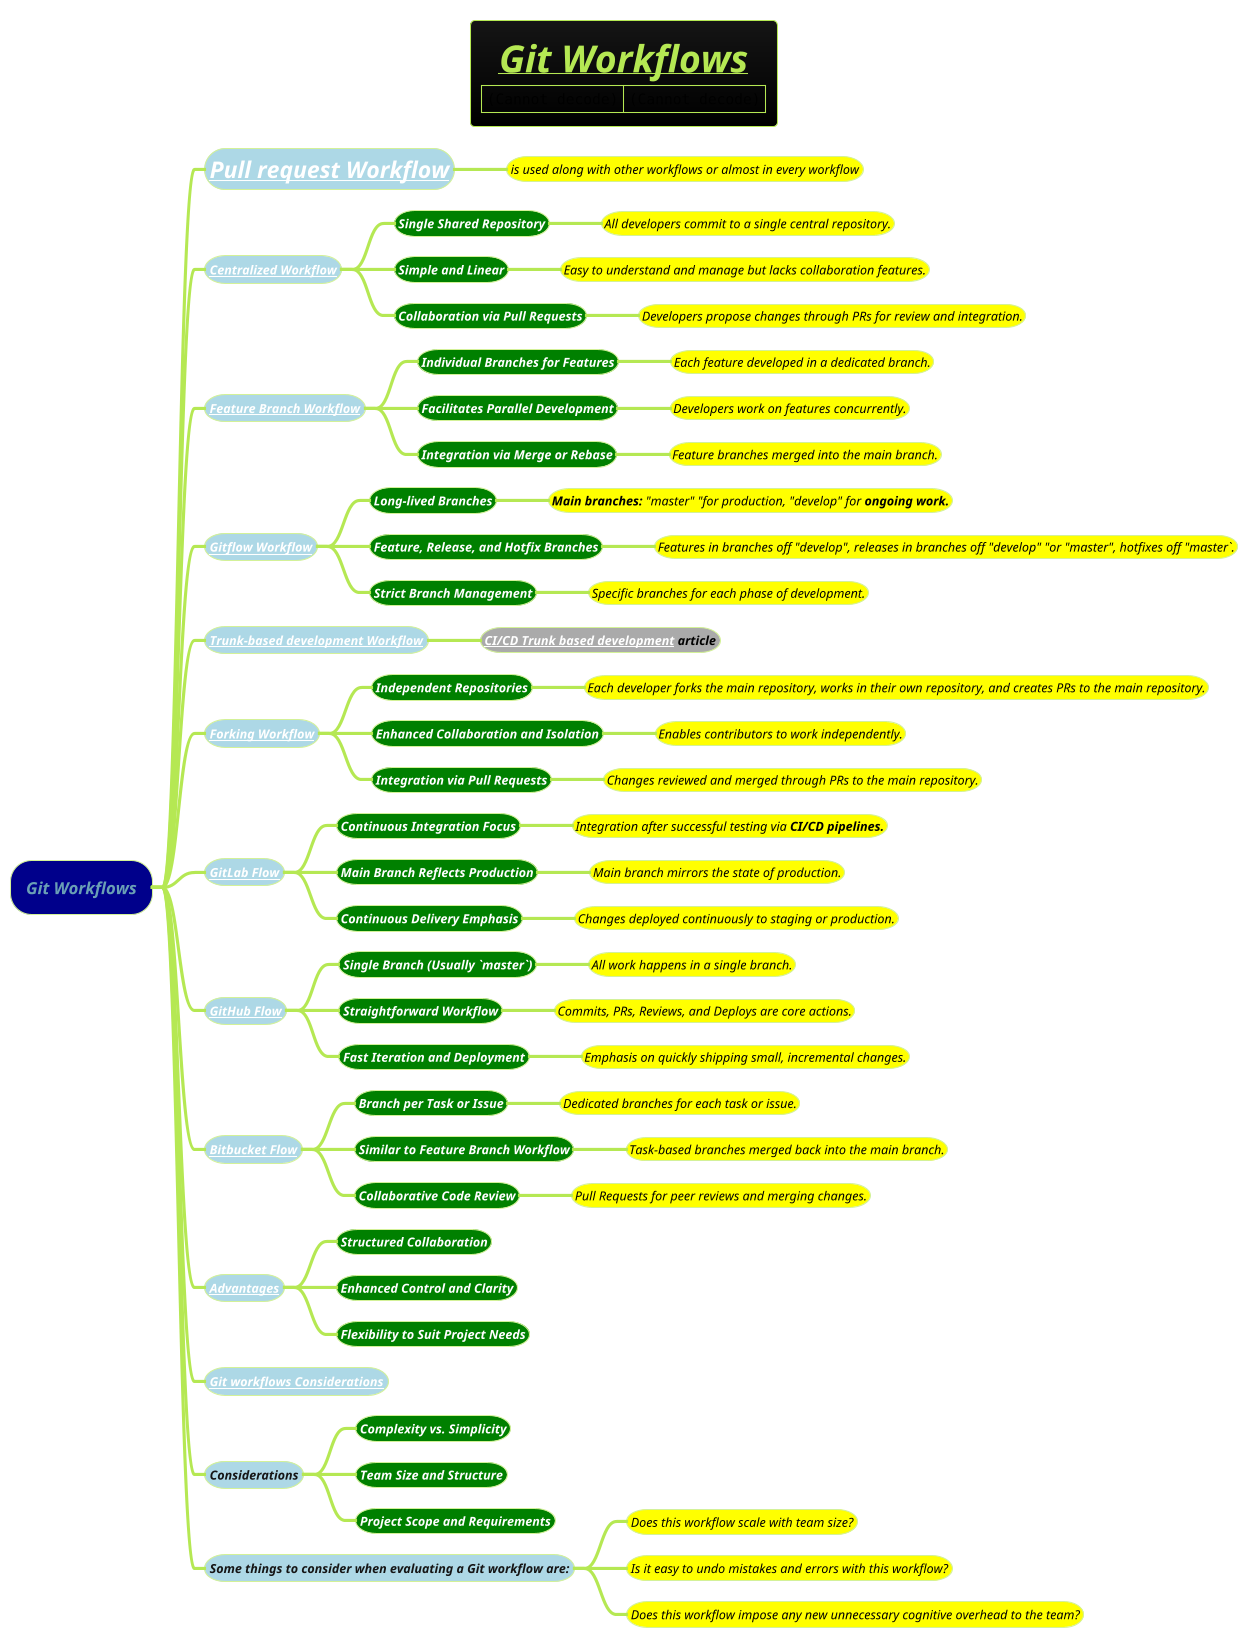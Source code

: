 @startmindmap
title =<i><b><u>Git Workflows\n|<img:images/img_10.png>|<img:images/Git.jpg{scale=.805}>|
!theme hacker

*[#darkblue] <i>Git Workflows
**[#lightblue] <i><color #blac><size:22>[[docs/3-devops/git/Pull-Request-Workflow.puml Pull request Workflow]]
***[#yellow] <i><color #black><size:12>is used along with other workflows or almost in every workflow
**[#lightblue] <i><color #blac><size:12>[[docs/3-devops/git/Centralized-workflow.puml Centralized Workflow]]
***[#green] <b><i><color #white><size:12>Single Shared Repository
****[#yellow] <i><color #black><size:12>All developers commit to a single central repository.
***[#green] <b><i><color #white><size:12>Simple and Linear
****[#yellow] <i><color #black><size:12>Easy to understand and manage but lacks collaboration features.
***[#green] <b><i><color #white><size:12>Collaboration via Pull Requests
****[#yellow] <i><color #black><size:12>Developers propose changes through PRs for review and integration.
**[#lightblue] <i><color #blac><size:12>[[docs/3-devops/git/Feature-Branch-workflow.puml Feature Branch Workflow]]
***[#green] <b><i><color #white><size:12>Individual Branches for Features
****[#yellow] <i><color #black><size:12>Each feature developed in a dedicated branch.
***[#green] <b><i><color #white><size:12>Facilitates Parallel Development
****[#yellow] <i><color #black><size:12>Developers work on features concurrently.
***[#green] <b><i><color #white><size:12>Integration via Merge or Rebase
****[#yellow] <i><color #black><size:12>Feature branches merged into the main branch.
**[#lightblue] <i><color #blac><size:12>[[docs/3-devops/git/Gitflow-workflow.puml Gitflow Workflow]]
***[#green] <b><i><color #white><size:12>Long-lived Branches
****[#yellow] <i><color #black><size:12>**Main branches:** "master" "for production, "develop" for <b>ongoing work.
***[#green] <b><i><color #white><size:12>Feature, Release, and Hotfix Branches
****[#yellow] <i><color #black><size:12>Features in branches off "develop", releases in branches off "develop" "or "master", hotfixes off "master`.
***[#green] <b><i><color #white><size:12>Strict Branch Management
****[#yellow] <i><color #black><size:12>Specific branches for each phase of development.
**[#lightblue] <i><color #blac><size:12>[[docs/3-devops/git/trunk-based-development-workflow.puml Trunk-based development Workflow]]
***[#a] <i><color #black><size:12><b>[[https://www.atlassian.com/continuous-delivery/continuous-integration/trunk-based-development CI/CD Trunk based development]] article
**[#lightblue] <i><color #blac><size:12>[[docs/3-devops/git/Forking-workflow.puml Forking Workflow]]
***[#green] <b><i><color #white><size:12>Independent Repositories
****[#yellow] <i><color #black><size:12>Each developer forks the main repository, works in their own repository, and creates PRs to the main repository.
***[#green] <b><i><color #white><size:12>Enhanced Collaboration and Isolation
****[#yellow] <i><color #black><size:12>Enables contributors to work independently.
***[#green] <b><i><color #white><size:12>Integration via Pull Requests
****[#yellow] <i><color #black><size:12>Changes reviewed and merged through PRs to the main repository.
**[#lightblue] <i><color #blac><size:12>[[docs/3-devops/git/Gitlab-workflow.puml GitLab Flow]]
***[#green] <b><i><color #white><size:12>Continuous Integration Focus
****[#yellow] <i><color #black><size:12>Integration after successful testing via <b>CI/CD pipelines.
***[#green] <b><i><color #white><size:12>Main Branch Reflects Production
****[#yellow] <i><color #black><size:12>Main branch mirrors the state of production.
***[#green] <b><i><color #white><size:12>Continuous Delivery Emphasis
****[#yellow] <i><color #black><size:12>Changes deployed continuously to staging or production.
**[#lightblue] <i><color #blac><size:12>[[docs/3-devops/git/GitHub-workflow.puml GitHub Flow]]
***[#green] <b><i><color #white><size:12>Single Branch (Usually `master`)
****[#yellow] <i><color #black><size:12>All work happens in a single branch.
***[#green] <b><i><color #white><size:12>Straightforward Workflow
****[#yellow] <i><color #black><size:12>Commits, PRs, Reviews, and Deploys are core actions.
***[#green] <b><i><color #white><size:12>Fast Iteration and Deployment
****[#yellow] <i><color #black><size:12>Emphasis on quickly shipping small, incremental changes.
**[#lightblue] <i><color #blac><size:12>[[docs/3-devops/git/Bitbucket-workflow.puml Bitbucket Flow]]
***[#green] <b><i><color #white><size:12>Branch per Task or Issue
****[#yellow] <i><color #black><size:12>Dedicated branches for each task or issue.
***[#green] <b><i><color #white><size:12>Similar to Feature Branch Workflow
****[#yellow] <i><color #black><size:12>Task-based branches merged back into the main branch.
***[#green] <b><i><color #white><size:12>Collaborative Code Review
****[#yellow] <i><color #black><size:12>Pull Requests for peer reviews and merging changes.
**[#lightblue] <i><color #blac><size:12>[[docs/3-devops/git/Git-workflows-advantages.puml Advantages]]
***[#green] <b><i><color #white><size:12>Structured Collaboration
***[#green] <b><i><color #white><size:12>Enhanced Control and Clarity
***[#green] <b><i><color #white><size:12>Flexibility to Suit Project Needs
**[#lightblue] <i><color #blac><size:12>[[docs/3-devops/git/Git-Workflows-Considerations.puml Git workflows Considerations]]
**[#lightblue] <i><color #blac><size:12>Considerations
***[#green] <b><i><color #white><size:12>Complexity vs. Simplicity
***[#green] <b><i><color #white><size:12>Team Size and Structure
***[#green] <b><i><color #white><size:12>Project Scope and Requirements
**[#lightblue] <i><color #blac><size:12>Some things to consider when evaluating a Git workflow are:
***[#yellow] <i><color #black><size:12>Does this workflow scale with team size?
***[#yellow] <i><color #black><size:12>Is it easy to undo mistakes and errors with this workflow?
***[#yellow] <i><color #black><size:12>Does this workflow impose any new unnecessary cognitive overhead to the team?

@endmindmap
